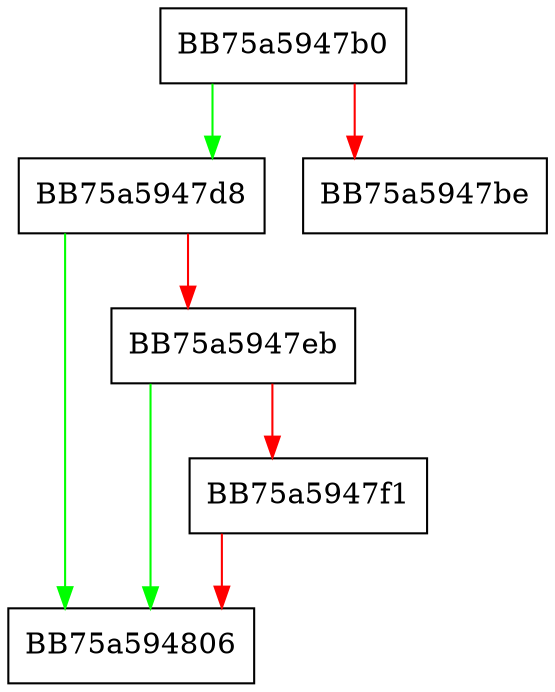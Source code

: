digraph KstoreAllocator {
  node [shape="box"];
  graph [splines=ortho];
  BB75a5947b0 -> BB75a5947d8 [color="green"];
  BB75a5947b0 -> BB75a5947be [color="red"];
  BB75a5947d8 -> BB75a594806 [color="green"];
  BB75a5947d8 -> BB75a5947eb [color="red"];
  BB75a5947eb -> BB75a594806 [color="green"];
  BB75a5947eb -> BB75a5947f1 [color="red"];
  BB75a5947f1 -> BB75a594806 [color="red"];
}